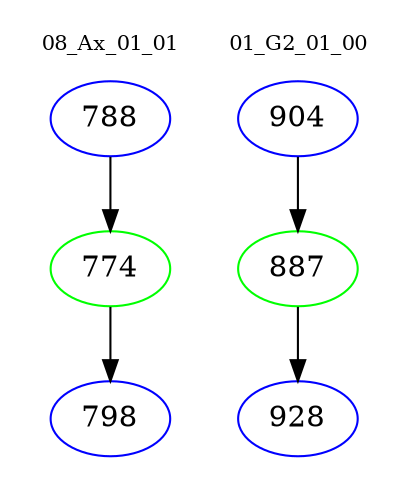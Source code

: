 digraph{
subgraph cluster_0 {
color = white
label = "08_Ax_01_01";
fontsize=10;
T0_788 [label="788", color="blue"]
T0_788 -> T0_774 [color="black"]
T0_774 [label="774", color="green"]
T0_774 -> T0_798 [color="black"]
T0_798 [label="798", color="blue"]
}
subgraph cluster_1 {
color = white
label = "01_G2_01_00";
fontsize=10;
T1_904 [label="904", color="blue"]
T1_904 -> T1_887 [color="black"]
T1_887 [label="887", color="green"]
T1_887 -> T1_928 [color="black"]
T1_928 [label="928", color="blue"]
}
}
